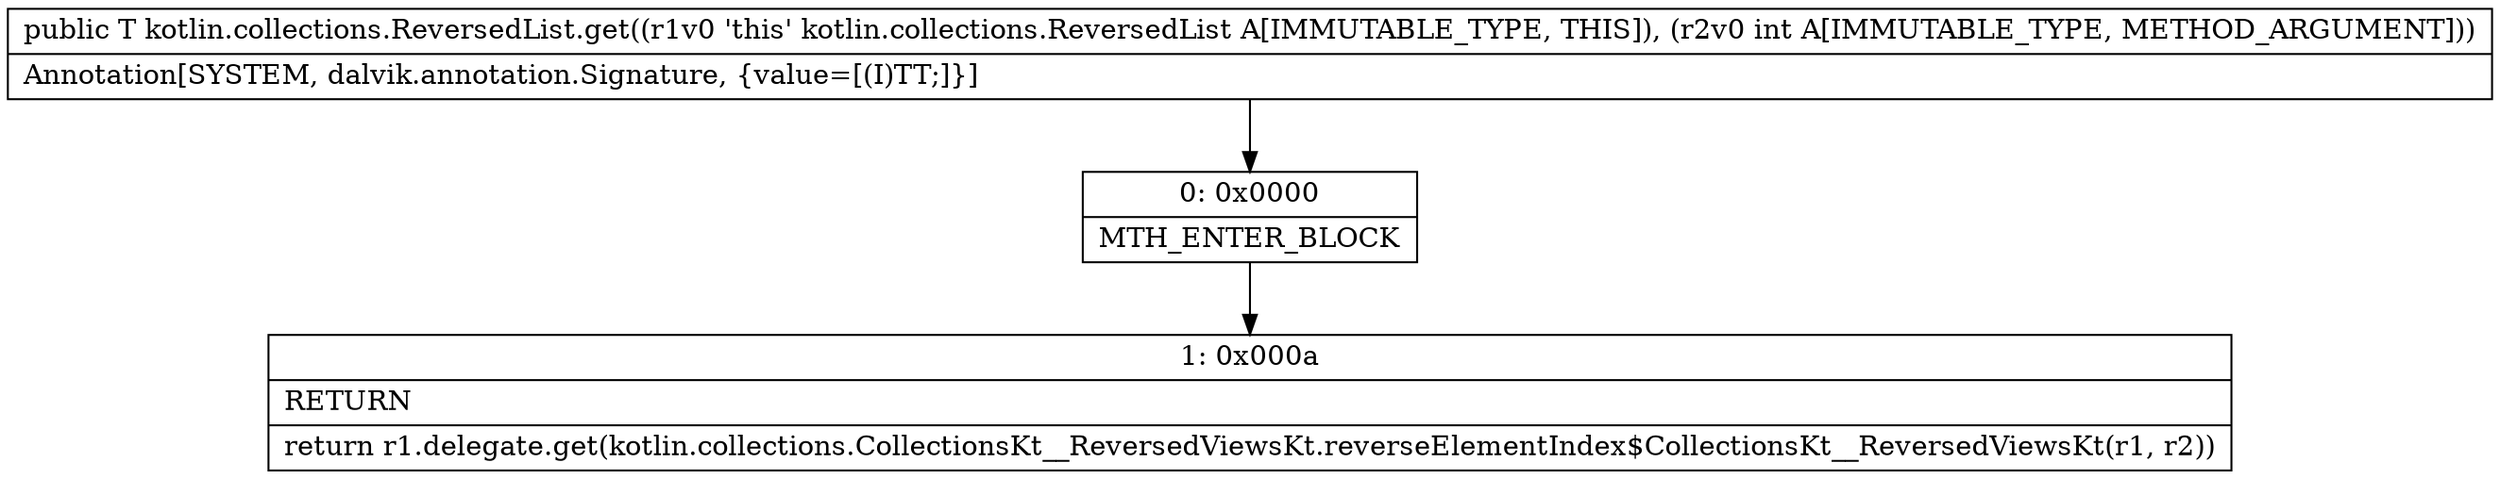 digraph "CFG forkotlin.collections.ReversedList.get(I)Ljava\/lang\/Object;" {
Node_0 [shape=record,label="{0\:\ 0x0000|MTH_ENTER_BLOCK\l}"];
Node_1 [shape=record,label="{1\:\ 0x000a|RETURN\l|return r1.delegate.get(kotlin.collections.CollectionsKt__ReversedViewsKt.reverseElementIndex$CollectionsKt__ReversedViewsKt(r1, r2))\l}"];
MethodNode[shape=record,label="{public T kotlin.collections.ReversedList.get((r1v0 'this' kotlin.collections.ReversedList A[IMMUTABLE_TYPE, THIS]), (r2v0 int A[IMMUTABLE_TYPE, METHOD_ARGUMENT]))  | Annotation[SYSTEM, dalvik.annotation.Signature, \{value=[(I)TT;]\}]\l}"];
MethodNode -> Node_0;
Node_0 -> Node_1;
}

